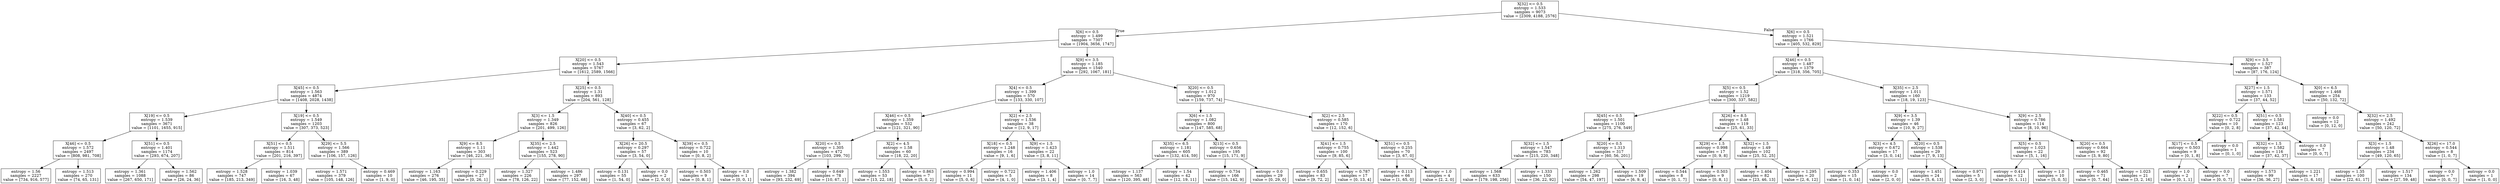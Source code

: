 digraph Tree {
node [shape=box] ;
0 [label="X[32] <= 0.5\nentropy = 1.533\nsamples = 9073\nvalue = [2309, 4188, 2576]"] ;
1 [label="X[6] <= 0.5\nentropy = 1.499\nsamples = 7307\nvalue = [1904, 3656, 1747]"] ;
0 -> 1 [labeldistance=2.5, labelangle=45, headlabel="True"] ;
2 [label="X[20] <= 0.5\nentropy = 1.543\nsamples = 5767\nvalue = [1612, 2589, 1566]"] ;
1 -> 2 ;
3 [label="X[45] <= 0.5\nentropy = 1.563\nsamples = 4874\nvalue = [1408, 2028, 1438]"] ;
2 -> 3 ;
4 [label="X[19] <= 0.5\nentropy = 1.539\nsamples = 3671\nvalue = [1101, 1655, 915]"] ;
3 -> 4 ;
5 [label="X[46] <= 0.5\nentropy = 1.572\nsamples = 2497\nvalue = [808, 981, 708]"] ;
4 -> 5 ;
6 [label="entropy = 1.56\nsamples = 2227\nvalue = [734, 916, 577]"] ;
5 -> 6 ;
7 [label="entropy = 1.513\nsamples = 270\nvalue = [74, 65, 131]"] ;
5 -> 7 ;
8 [label="X[51] <= 0.5\nentropy = 1.401\nsamples = 1174\nvalue = [293, 674, 207]"] ;
4 -> 8 ;
9 [label="entropy = 1.361\nsamples = 1088\nvalue = [267, 650, 171]"] ;
8 -> 9 ;
10 [label="entropy = 1.562\nsamples = 86\nvalue = [26, 24, 36]"] ;
8 -> 10 ;
11 [label="X[19] <= 0.5\nentropy = 1.549\nsamples = 1203\nvalue = [307, 373, 523]"] ;
3 -> 11 ;
12 [label="X[51] <= 0.5\nentropy = 1.511\nsamples = 814\nvalue = [201, 216, 397]"] ;
11 -> 12 ;
13 [label="entropy = 1.528\nsamples = 747\nvalue = [185, 213, 349]"] ;
12 -> 13 ;
14 [label="entropy = 1.039\nsamples = 67\nvalue = [16, 3, 48]"] ;
12 -> 14 ;
15 [label="X[29] <= 5.5\nentropy = 1.566\nsamples = 389\nvalue = [106, 157, 126]"] ;
11 -> 15 ;
16 [label="entropy = 1.571\nsamples = 379\nvalue = [105, 148, 126]"] ;
15 -> 16 ;
17 [label="entropy = 0.469\nsamples = 10\nvalue = [1, 9, 0]"] ;
15 -> 17 ;
18 [label="X[25] <= 0.5\nentropy = 1.31\nsamples = 893\nvalue = [204, 561, 128]"] ;
2 -> 18 ;
19 [label="X[3] <= 1.5\nentropy = 1.349\nsamples = 826\nvalue = [201, 499, 126]"] ;
18 -> 19 ;
20 [label="X[9] <= 8.5\nentropy = 1.11\nsamples = 303\nvalue = [46, 221, 36]"] ;
19 -> 20 ;
21 [label="entropy = 1.163\nsamples = 276\nvalue = [46, 195, 35]"] ;
20 -> 21 ;
22 [label="entropy = 0.229\nsamples = 27\nvalue = [0, 26, 1]"] ;
20 -> 22 ;
23 [label="X[35] <= 2.5\nentropy = 1.442\nsamples = 523\nvalue = [155, 278, 90]"] ;
19 -> 23 ;
24 [label="entropy = 1.327\nsamples = 226\nvalue = [78, 126, 22]"] ;
23 -> 24 ;
25 [label="entropy = 1.486\nsamples = 297\nvalue = [77, 152, 68]"] ;
23 -> 25 ;
26 [label="X[40] <= 0.5\nentropy = 0.455\nsamples = 67\nvalue = [3, 62, 2]"] ;
18 -> 26 ;
27 [label="X[26] <= 20.5\nentropy = 0.297\nsamples = 57\nvalue = [3, 54, 0]"] ;
26 -> 27 ;
28 [label="entropy = 0.131\nsamples = 55\nvalue = [1, 54, 0]"] ;
27 -> 28 ;
29 [label="entropy = 0.0\nsamples = 2\nvalue = [2, 0, 0]"] ;
27 -> 29 ;
30 [label="X[39] <= 0.5\nentropy = 0.722\nsamples = 10\nvalue = [0, 8, 2]"] ;
26 -> 30 ;
31 [label="entropy = 0.503\nsamples = 9\nvalue = [0, 8, 1]"] ;
30 -> 31 ;
32 [label="entropy = 0.0\nsamples = 1\nvalue = [0, 0, 1]"] ;
30 -> 32 ;
33 [label="X[9] <= 3.5\nentropy = 1.185\nsamples = 1540\nvalue = [292, 1067, 181]"] ;
1 -> 33 ;
34 [label="X[4] <= 0.5\nentropy = 1.399\nsamples = 570\nvalue = [133, 330, 107]"] ;
33 -> 34 ;
35 [label="X[46] <= 0.5\nentropy = 1.359\nsamples = 532\nvalue = [121, 321, 90]"] ;
34 -> 35 ;
36 [label="X[20] <= 0.5\nentropy = 1.305\nsamples = 472\nvalue = [103, 299, 70]"] ;
35 -> 36 ;
37 [label="entropy = 1.382\nsamples = 394\nvalue = [93, 232, 69]"] ;
36 -> 37 ;
38 [label="entropy = 0.649\nsamples = 78\nvalue = [10, 67, 1]"] ;
36 -> 38 ;
39 [label="X[2] <= 4.5\nentropy = 1.58\nsamples = 60\nvalue = [18, 22, 20]"] ;
35 -> 39 ;
40 [label="entropy = 1.553\nsamples = 53\nvalue = [13, 22, 18]"] ;
39 -> 40 ;
41 [label="entropy = 0.863\nsamples = 7\nvalue = [5, 0, 2]"] ;
39 -> 41 ;
42 [label="X[2] <= 2.5\nentropy = 1.536\nsamples = 38\nvalue = [12, 9, 17]"] ;
34 -> 42 ;
43 [label="X[18] <= 0.5\nentropy = 1.248\nsamples = 16\nvalue = [9, 1, 6]"] ;
42 -> 43 ;
44 [label="entropy = 0.994\nsamples = 11\nvalue = [5, 0, 6]"] ;
43 -> 44 ;
45 [label="entropy = 0.722\nsamples = 5\nvalue = [4, 1, 0]"] ;
43 -> 45 ;
46 [label="X[9] <= 1.5\nentropy = 1.423\nsamples = 22\nvalue = [3, 8, 11]"] ;
42 -> 46 ;
47 [label="entropy = 1.406\nsamples = 8\nvalue = [3, 1, 4]"] ;
46 -> 47 ;
48 [label="entropy = 1.0\nsamples = 14\nvalue = [0, 7, 7]"] ;
46 -> 48 ;
49 [label="X[20] <= 0.5\nentropy = 1.012\nsamples = 970\nvalue = [159, 737, 74]"] ;
33 -> 49 ;
50 [label="X[6] <= 1.5\nentropy = 1.082\nsamples = 800\nvalue = [147, 585, 68]"] ;
49 -> 50 ;
51 [label="X[35] <= 6.5\nentropy = 1.181\nsamples = 605\nvalue = [132, 414, 59]"] ;
50 -> 51 ;
52 [label="entropy = 1.137\nsamples = 563\nvalue = [120, 395, 48]"] ;
51 -> 52 ;
53 [label="entropy = 1.54\nsamples = 42\nvalue = [12, 19, 11]"] ;
51 -> 53 ;
54 [label="X[13] <= 0.5\nentropy = 0.656\nsamples = 195\nvalue = [15, 171, 9]"] ;
50 -> 54 ;
55 [label="entropy = 0.734\nsamples = 166\nvalue = [15, 142, 9]"] ;
54 -> 55 ;
56 [label="entropy = 0.0\nsamples = 29\nvalue = [0, 29, 0]"] ;
54 -> 56 ;
57 [label="X[2] <= 2.5\nentropy = 0.585\nsamples = 170\nvalue = [12, 152, 6]"] ;
49 -> 57 ;
58 [label="X[41] <= 1.5\nentropy = 0.755\nsamples = 100\nvalue = [9, 85, 6]"] ;
57 -> 58 ;
59 [label="entropy = 0.655\nsamples = 83\nvalue = [9, 72, 2]"] ;
58 -> 59 ;
60 [label="entropy = 0.787\nsamples = 17\nvalue = [0, 13, 4]"] ;
58 -> 60 ;
61 [label="X[51] <= 0.5\nentropy = 0.255\nsamples = 70\nvalue = [3, 67, 0]"] ;
57 -> 61 ;
62 [label="entropy = 0.113\nsamples = 66\nvalue = [1, 65, 0]"] ;
61 -> 62 ;
63 [label="entropy = 1.0\nsamples = 4\nvalue = [2, 2, 0]"] ;
61 -> 63 ;
64 [label="X[6] <= 0.5\nentropy = 1.521\nsamples = 1766\nvalue = [405, 532, 829]"] ;
0 -> 64 [labeldistance=2.5, labelangle=-45, headlabel="False"] ;
65 [label="X[46] <= 0.5\nentropy = 1.487\nsamples = 1379\nvalue = [318, 356, 705]"] ;
64 -> 65 ;
66 [label="X[5] <= 0.5\nentropy = 1.52\nsamples = 1219\nvalue = [300, 337, 582]"] ;
65 -> 66 ;
67 [label="X[45] <= 0.5\nentropy = 1.501\nsamples = 1100\nvalue = [275, 276, 549]"] ;
66 -> 67 ;
68 [label="X[32] <= 1.5\nentropy = 1.547\nsamples = 783\nvalue = [215, 220, 348]"] ;
67 -> 68 ;
69 [label="entropy = 1.568\nsamples = 633\nvalue = [179, 198, 256]"] ;
68 -> 69 ;
70 [label="entropy = 1.333\nsamples = 150\nvalue = [36, 22, 92]"] ;
68 -> 70 ;
71 [label="X[20] <= 0.5\nentropy = 1.313\nsamples = 317\nvalue = [60, 56, 201]"] ;
67 -> 71 ;
72 [label="entropy = 1.262\nsamples = 298\nvalue = [54, 47, 197]"] ;
71 -> 72 ;
73 [label="entropy = 1.509\nsamples = 19\nvalue = [6, 9, 4]"] ;
71 -> 73 ;
74 [label="X[26] <= 8.5\nentropy = 1.48\nsamples = 119\nvalue = [25, 61, 33]"] ;
66 -> 74 ;
75 [label="X[29] <= 1.5\nentropy = 0.998\nsamples = 17\nvalue = [0, 9, 8]"] ;
74 -> 75 ;
76 [label="entropy = 0.544\nsamples = 8\nvalue = [0, 1, 7]"] ;
75 -> 76 ;
77 [label="entropy = 0.503\nsamples = 9\nvalue = [0, 8, 1]"] ;
75 -> 77 ;
78 [label="X[32] <= 1.5\nentropy = 1.49\nsamples = 102\nvalue = [25, 52, 25]"] ;
74 -> 78 ;
79 [label="entropy = 1.404\nsamples = 82\nvalue = [23, 46, 13]"] ;
78 -> 79 ;
80 [label="entropy = 1.295\nsamples = 20\nvalue = [2, 6, 12]"] ;
78 -> 80 ;
81 [label="X[35] <= 2.5\nentropy = 1.011\nsamples = 160\nvalue = [18, 19, 123]"] ;
65 -> 81 ;
82 [label="X[9] <= 3.5\nentropy = 1.39\nsamples = 46\nvalue = [10, 9, 27]"] ;
81 -> 82 ;
83 [label="X[3] <= 4.5\nentropy = 0.672\nsamples = 17\nvalue = [3, 0, 14]"] ;
82 -> 83 ;
84 [label="entropy = 0.353\nsamples = 15\nvalue = [1, 0, 14]"] ;
83 -> 84 ;
85 [label="entropy = 0.0\nsamples = 2\nvalue = [2, 0, 0]"] ;
83 -> 85 ;
86 [label="X[20] <= 0.5\nentropy = 1.538\nsamples = 29\nvalue = [7, 9, 13]"] ;
82 -> 86 ;
87 [label="entropy = 1.451\nsamples = 24\nvalue = [5, 6, 13]"] ;
86 -> 87 ;
88 [label="entropy = 0.971\nsamples = 5\nvalue = [2, 3, 0]"] ;
86 -> 88 ;
89 [label="X[9] <= 2.5\nentropy = 0.786\nsamples = 114\nvalue = [8, 10, 96]"] ;
81 -> 89 ;
90 [label="X[5] <= 0.5\nentropy = 1.023\nsamples = 22\nvalue = [5, 1, 16]"] ;
89 -> 90 ;
91 [label="entropy = 0.414\nsamples = 12\nvalue = [0, 1, 11]"] ;
90 -> 91 ;
92 [label="entropy = 1.0\nsamples = 10\nvalue = [5, 0, 5]"] ;
90 -> 92 ;
93 [label="X[20] <= 0.5\nentropy = 0.664\nsamples = 92\nvalue = [3, 9, 80]"] ;
89 -> 93 ;
94 [label="entropy = 0.465\nsamples = 71\nvalue = [0, 7, 64]"] ;
93 -> 94 ;
95 [label="entropy = 1.023\nsamples = 21\nvalue = [3, 2, 16]"] ;
93 -> 95 ;
96 [label="X[9] <= 3.5\nentropy = 1.527\nsamples = 387\nvalue = [87, 176, 124]"] ;
64 -> 96 ;
97 [label="X[27] <= 1.5\nentropy = 1.571\nsamples = 133\nvalue = [37, 44, 52]"] ;
96 -> 97 ;
98 [label="X[22] <= 0.5\nentropy = 0.722\nsamples = 10\nvalue = [0, 2, 8]"] ;
97 -> 98 ;
99 [label="X[17] <= 0.5\nentropy = 0.503\nsamples = 9\nvalue = [0, 1, 8]"] ;
98 -> 99 ;
100 [label="entropy = 1.0\nsamples = 2\nvalue = [0, 1, 1]"] ;
99 -> 100 ;
101 [label="entropy = 0.0\nsamples = 7\nvalue = [0, 0, 7]"] ;
99 -> 101 ;
102 [label="entropy = 0.0\nsamples = 1\nvalue = [0, 1, 0]"] ;
98 -> 102 ;
103 [label="X[51] <= 0.5\nentropy = 1.581\nsamples = 123\nvalue = [37, 42, 44]"] ;
97 -> 103 ;
104 [label="X[32] <= 1.5\nentropy = 1.582\nsamples = 116\nvalue = [37, 42, 37]"] ;
103 -> 104 ;
105 [label="entropy = 1.573\nsamples = 99\nvalue = [36, 36, 27]"] ;
104 -> 105 ;
106 [label="entropy = 1.221\nsamples = 17\nvalue = [1, 6, 10]"] ;
104 -> 106 ;
107 [label="entropy = 0.0\nsamples = 7\nvalue = [0, 0, 7]"] ;
103 -> 107 ;
108 [label="X[0] <= 6.5\nentropy = 1.468\nsamples = 254\nvalue = [50, 132, 72]"] ;
96 -> 108 ;
109 [label="entropy = 0.0\nsamples = 12\nvalue = [0, 12, 0]"] ;
108 -> 109 ;
110 [label="X[32] <= 2.5\nentropy = 1.492\nsamples = 242\nvalue = [50, 120, 72]"] ;
108 -> 110 ;
111 [label="X[3] <= 1.5\nentropy = 1.48\nsamples = 234\nvalue = [49, 120, 65]"] ;
110 -> 111 ;
112 [label="entropy = 1.35\nsamples = 100\nvalue = [22, 61, 17]"] ;
111 -> 112 ;
113 [label="entropy = 1.517\nsamples = 134\nvalue = [27, 59, 48]"] ;
111 -> 113 ;
114 [label="X[26] <= 17.0\nentropy = 0.544\nsamples = 8\nvalue = [1, 0, 7]"] ;
110 -> 114 ;
115 [label="entropy = 0.0\nsamples = 7\nvalue = [0, 0, 7]"] ;
114 -> 115 ;
116 [label="entropy = 0.0\nsamples = 1\nvalue = [1, 0, 0]"] ;
114 -> 116 ;
}